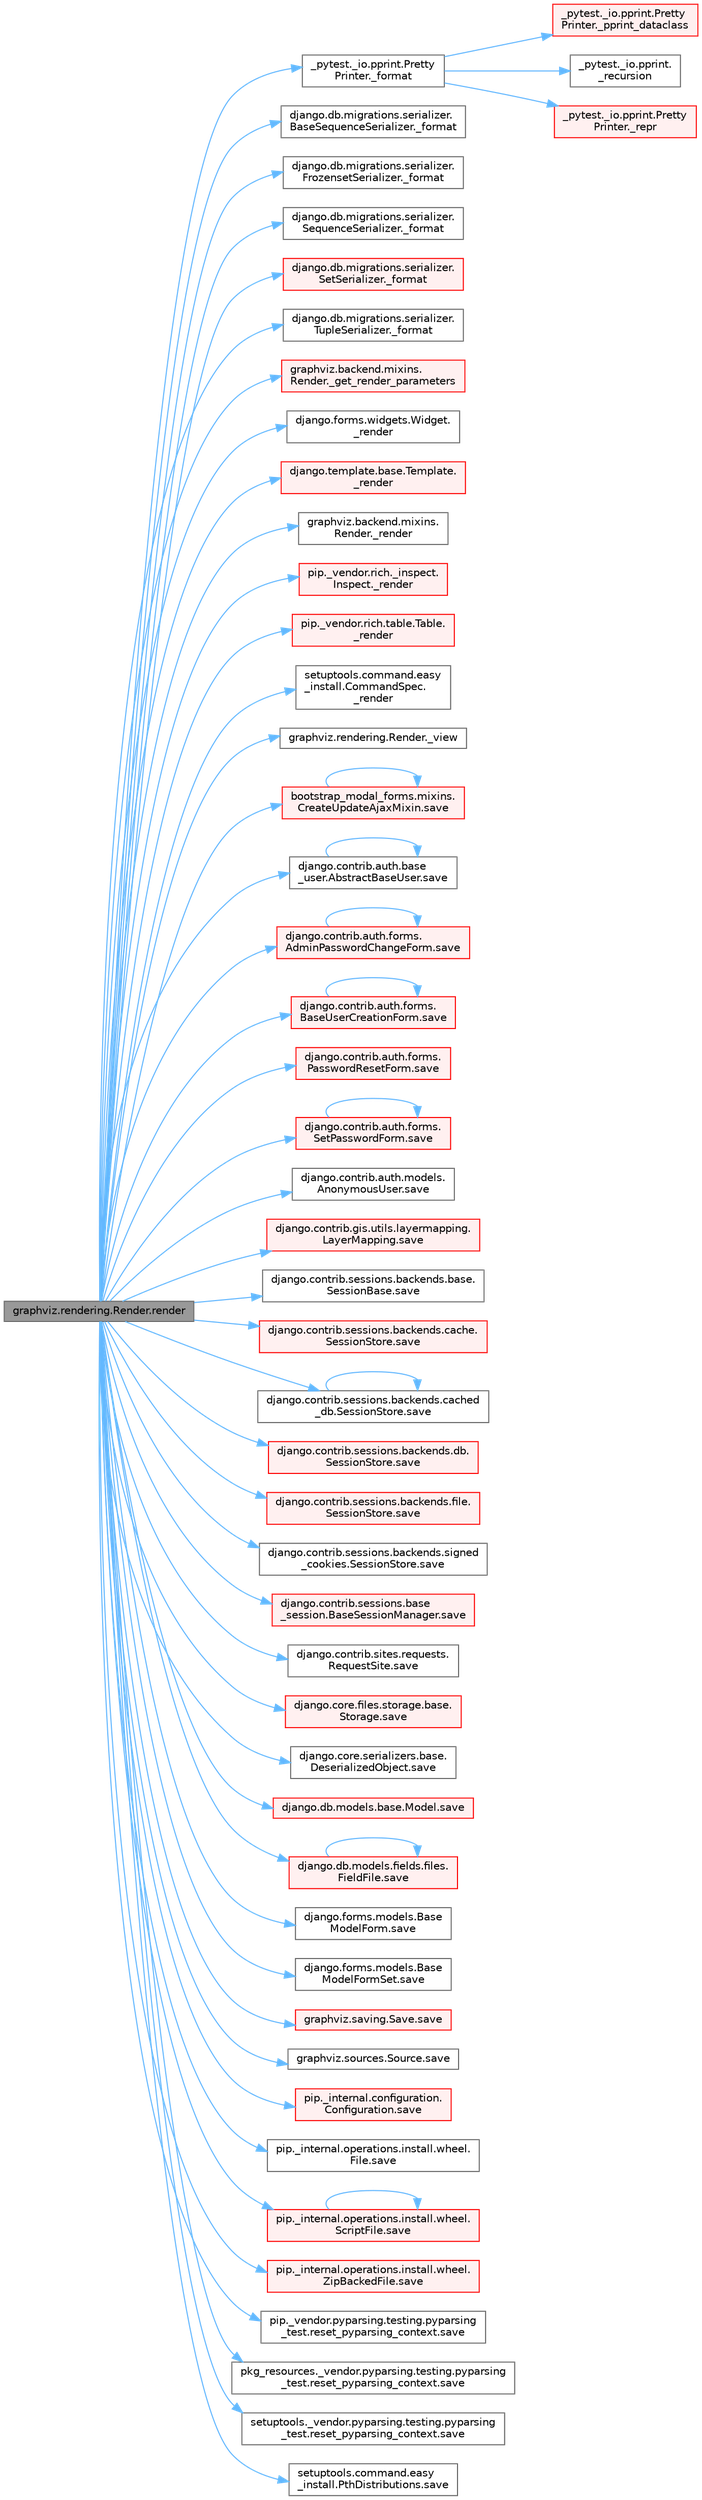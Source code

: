 digraph "graphviz.rendering.Render.render"
{
 // LATEX_PDF_SIZE
  bgcolor="transparent";
  edge [fontname=Helvetica,fontsize=10,labelfontname=Helvetica,labelfontsize=10];
  node [fontname=Helvetica,fontsize=10,shape=box,height=0.2,width=0.4];
  rankdir="LR";
  Node1 [id="Node000001",label="graphviz.rendering.Render.render",height=0.2,width=0.4,color="gray40", fillcolor="grey60", style="filled", fontcolor="black",tooltip=" "];
  Node1 -> Node2 [id="edge1_Node000001_Node000002",color="steelblue1",style="solid",tooltip=" "];
  Node2 [id="Node000002",label="_pytest._io.pprint.Pretty\lPrinter._format",height=0.2,width=0.4,color="grey40", fillcolor="white", style="filled",URL="$class__pytest_1_1__io_1_1pprint_1_1_pretty_printer.html#a355f3e8e9d415a6e10dc2b4bca5ce2cf",tooltip=" "];
  Node2 -> Node3 [id="edge2_Node000002_Node000003",color="steelblue1",style="solid",tooltip=" "];
  Node3 [id="Node000003",label="_pytest._io.pprint.Pretty\lPrinter._pprint_dataclass",height=0.2,width=0.4,color="red", fillcolor="#FFF0F0", style="filled",URL="$class__pytest_1_1__io_1_1pprint_1_1_pretty_printer.html#af2d7da9539f1eccae15a264520cb8e40",tooltip=" "];
  Node2 -> Node4369 [id="edge3_Node000002_Node004369",color="steelblue1",style="solid",tooltip=" "];
  Node4369 [id="Node004369",label="_pytest._io.pprint.\l_recursion",height=0.2,width=0.4,color="grey40", fillcolor="white", style="filled",URL="$namespace__pytest_1_1__io_1_1pprint.html#ad888f25c70f8deabf08e059b1c9eccbf",tooltip=" "];
  Node2 -> Node4370 [id="edge4_Node000002_Node004370",color="steelblue1",style="solid",tooltip=" "];
  Node4370 [id="Node004370",label="_pytest._io.pprint.Pretty\lPrinter._repr",height=0.2,width=0.4,color="red", fillcolor="#FFF0F0", style="filled",URL="$class__pytest_1_1__io_1_1pprint_1_1_pretty_printer.html#ab359844e63436cff367cc984aa5cf19d",tooltip=" "];
  Node1 -> Node5 [id="edge5_Node000001_Node000005",color="steelblue1",style="solid",tooltip=" "];
  Node5 [id="Node000005",label="django.db.migrations.serializer.\lBaseSequenceSerializer._format",height=0.2,width=0.4,color="grey40", fillcolor="white", style="filled",URL="$classdjango_1_1db_1_1migrations_1_1serializer_1_1_base_sequence_serializer.html#abb9b3b91fdaeadae121f734931d29c54",tooltip=" "];
  Node1 -> Node6 [id="edge6_Node000001_Node000006",color="steelblue1",style="solid",tooltip=" "];
  Node6 [id="Node000006",label="django.db.migrations.serializer.\lFrozensetSerializer._format",height=0.2,width=0.4,color="grey40", fillcolor="white", style="filled",URL="$classdjango_1_1db_1_1migrations_1_1serializer_1_1_frozenset_serializer.html#ad4277517a475df5fe6ad5664b8ee8b6d",tooltip=" "];
  Node1 -> Node7 [id="edge7_Node000001_Node000007",color="steelblue1",style="solid",tooltip=" "];
  Node7 [id="Node000007",label="django.db.migrations.serializer.\lSequenceSerializer._format",height=0.2,width=0.4,color="grey40", fillcolor="white", style="filled",URL="$classdjango_1_1db_1_1migrations_1_1serializer_1_1_sequence_serializer.html#a5c74914573e3d7b5c2618f095f8d6bfb",tooltip=" "];
  Node1 -> Node8 [id="edge8_Node000001_Node000008",color="steelblue1",style="solid",tooltip=" "];
  Node8 [id="Node000008",label="django.db.migrations.serializer.\lSetSerializer._format",height=0.2,width=0.4,color="red", fillcolor="#FFF0F0", style="filled",URL="$classdjango_1_1db_1_1migrations_1_1serializer_1_1_set_serializer.html#a1d6076a3f50e13eb091ca873f4e98a04",tooltip=" "];
  Node1 -> Node4368 [id="edge9_Node000001_Node004368",color="steelblue1",style="solid",tooltip=" "];
  Node4368 [id="Node004368",label="django.db.migrations.serializer.\lTupleSerializer._format",height=0.2,width=0.4,color="grey40", fillcolor="white", style="filled",URL="$classdjango_1_1db_1_1migrations_1_1serializer_1_1_tuple_serializer.html#adedc291614a14f5399c01a6026eed276",tooltip=" "];
  Node1 -> Node4372 [id="edge10_Node000001_Node004372",color="steelblue1",style="solid",tooltip=" "];
  Node4372 [id="Node004372",label="graphviz.backend.mixins.\lRender._get_render_parameters",height=0.2,width=0.4,color="red", fillcolor="#FFF0F0", style="filled",URL="$classgraphviz_1_1backend_1_1mixins_1_1_render.html#aedbcb99d10d2133f71d5f6671cbe257b",tooltip=" "];
  Node1 -> Node3369 [id="edge11_Node000001_Node003369",color="steelblue1",style="solid",tooltip=" "];
  Node3369 [id="Node003369",label="django.forms.widgets.Widget.\l_render",height=0.2,width=0.4,color="grey40", fillcolor="white", style="filled",URL="$classdjango_1_1forms_1_1widgets_1_1_widget.html#a085824b717d5cd1646b688d43ed51c59",tooltip=" "];
  Node1 -> Node3370 [id="edge12_Node000001_Node003370",color="steelblue1",style="solid",tooltip=" "];
  Node3370 [id="Node003370",label="django.template.base.Template.\l_render",height=0.2,width=0.4,color="red", fillcolor="#FFF0F0", style="filled",URL="$classdjango_1_1template_1_1base_1_1_template.html#a32242527e246f564ed448c465b9e5312",tooltip=" "];
  Node1 -> Node3372 [id="edge13_Node000001_Node003372",color="steelblue1",style="solid",tooltip=" "];
  Node3372 [id="Node003372",label="graphviz.backend.mixins.\lRender._render",height=0.2,width=0.4,color="grey40", fillcolor="white", style="filled",URL="$classgraphviz_1_1backend_1_1mixins_1_1_render.html#af69b7884d45d00b29c648cb21eb366f0",tooltip=" "];
  Node1 -> Node3373 [id="edge14_Node000001_Node003373",color="steelblue1",style="solid",tooltip=" "];
  Node3373 [id="Node003373",label="pip._vendor.rich._inspect.\lInspect._render",height=0.2,width=0.4,color="red", fillcolor="#FFF0F0", style="filled",URL="$classpip_1_1__vendor_1_1rich_1_1__inspect_1_1_inspect.html#a9bb6dcacc52f9f07c1d4b7f526789003",tooltip=" "];
  Node1 -> Node3377 [id="edge15_Node000001_Node003377",color="steelblue1",style="solid",tooltip=" "];
  Node3377 [id="Node003377",label="pip._vendor.rich.table.Table.\l_render",height=0.2,width=0.4,color="red", fillcolor="#FFF0F0", style="filled",URL="$classpip_1_1__vendor_1_1rich_1_1table_1_1_table.html#a84063b329b88480f38f02ba7aabbbf4a",tooltip=" "];
  Node1 -> Node3383 [id="edge16_Node000001_Node003383",color="steelblue1",style="solid",tooltip=" "];
  Node3383 [id="Node003383",label="setuptools.command.easy\l_install.CommandSpec.\l_render",height=0.2,width=0.4,color="grey40", fillcolor="white", style="filled",URL="$classsetuptools_1_1command_1_1easy__install_1_1_command_spec.html#ac8f3ba4801b0e4ebac19a84a7999fd0a",tooltip=" "];
  Node1 -> Node4524 [id="edge17_Node000001_Node004524",color="steelblue1",style="solid",tooltip=" "];
  Node4524 [id="Node004524",label="graphviz.rendering.Render._view",height=0.2,width=0.4,color="grey40", fillcolor="white", style="filled",URL="$classgraphviz_1_1rendering_1_1_render.html#a660e45dc0f9319d5e4331970d852de10",tooltip=" "];
  Node1 -> Node2819 [id="edge18_Node000001_Node002819",color="steelblue1",style="solid",tooltip=" "];
  Node2819 [id="Node002819",label="bootstrap_modal_forms.mixins.\lCreateUpdateAjaxMixin.save",height=0.2,width=0.4,color="red", fillcolor="#FFF0F0", style="filled",URL="$classbootstrap__modal__forms_1_1mixins_1_1_create_update_ajax_mixin.html#a73802e22b07bb7f59fed2c52ddb6f781",tooltip=" "];
  Node2819 -> Node2819 [id="edge19_Node002819_Node002819",color="steelblue1",style="solid",tooltip=" "];
  Node1 -> Node2821 [id="edge20_Node000001_Node002821",color="steelblue1",style="solid",tooltip=" "];
  Node2821 [id="Node002821",label="django.contrib.auth.base\l_user.AbstractBaseUser.save",height=0.2,width=0.4,color="grey40", fillcolor="white", style="filled",URL="$classdjango_1_1contrib_1_1auth_1_1base__user_1_1_abstract_base_user.html#a5c8a96ad78dafb9ab5d897082e3afb66",tooltip=" "];
  Node2821 -> Node2821 [id="edge21_Node002821_Node002821",color="steelblue1",style="solid",tooltip=" "];
  Node1 -> Node2822 [id="edge22_Node000001_Node002822",color="steelblue1",style="solid",tooltip=" "];
  Node2822 [id="Node002822",label="django.contrib.auth.forms.\lAdminPasswordChangeForm.save",height=0.2,width=0.4,color="red", fillcolor="#FFF0F0", style="filled",URL="$classdjango_1_1contrib_1_1auth_1_1forms_1_1_admin_password_change_form.html#ae15e853bc0c64b8b061876b4987d63fc",tooltip=" "];
  Node2822 -> Node2822 [id="edge23_Node002822_Node002822",color="steelblue1",style="solid",tooltip=" "];
  Node1 -> Node2823 [id="edge24_Node000001_Node002823",color="steelblue1",style="solid",tooltip=" "];
  Node2823 [id="Node002823",label="django.contrib.auth.forms.\lBaseUserCreationForm.save",height=0.2,width=0.4,color="red", fillcolor="#FFF0F0", style="filled",URL="$classdjango_1_1contrib_1_1auth_1_1forms_1_1_base_user_creation_form.html#a5375478a3c6ff7c9d6983081bb2e46c0",tooltip=" "];
  Node2823 -> Node2823 [id="edge25_Node002823_Node002823",color="steelblue1",style="solid",tooltip=" "];
  Node1 -> Node2824 [id="edge26_Node000001_Node002824",color="steelblue1",style="solid",tooltip=" "];
  Node2824 [id="Node002824",label="django.contrib.auth.forms.\lPasswordResetForm.save",height=0.2,width=0.4,color="red", fillcolor="#FFF0F0", style="filled",URL="$classdjango_1_1contrib_1_1auth_1_1forms_1_1_password_reset_form.html#a08fea86409996b9e4ceb5515c94c15be",tooltip=" "];
  Node1 -> Node2829 [id="edge27_Node000001_Node002829",color="steelblue1",style="solid",tooltip=" "];
  Node2829 [id="Node002829",label="django.contrib.auth.forms.\lSetPasswordForm.save",height=0.2,width=0.4,color="red", fillcolor="#FFF0F0", style="filled",URL="$classdjango_1_1contrib_1_1auth_1_1forms_1_1_set_password_form.html#ac95fe41703972b1012ff86602e2d4896",tooltip=" "];
  Node2829 -> Node2829 [id="edge28_Node002829_Node002829",color="steelblue1",style="solid",tooltip=" "];
  Node1 -> Node2830 [id="edge29_Node000001_Node002830",color="steelblue1",style="solid",tooltip=" "];
  Node2830 [id="Node002830",label="django.contrib.auth.models.\lAnonymousUser.save",height=0.2,width=0.4,color="grey40", fillcolor="white", style="filled",URL="$classdjango_1_1contrib_1_1auth_1_1models_1_1_anonymous_user.html#a194df0e79fa9a13e45d7904687a79b93",tooltip=" "];
  Node1 -> Node2831 [id="edge30_Node000001_Node002831",color="steelblue1",style="solid",tooltip=" "];
  Node2831 [id="Node002831",label="django.contrib.gis.utils.layermapping.\lLayerMapping.save",height=0.2,width=0.4,color="red", fillcolor="#FFF0F0", style="filled",URL="$classdjango_1_1contrib_1_1gis_1_1utils_1_1layermapping_1_1_layer_mapping.html#a1a9d38ca8cbbb0a16d032c0bd52b671d",tooltip=" "];
  Node1 -> Node2859 [id="edge31_Node000001_Node002859",color="steelblue1",style="solid",tooltip=" "];
  Node2859 [id="Node002859",label="django.contrib.sessions.backends.base.\lSessionBase.save",height=0.2,width=0.4,color="grey40", fillcolor="white", style="filled",URL="$classdjango_1_1contrib_1_1sessions_1_1backends_1_1base_1_1_session_base.html#a444d8cc76e91cbfe23beec50953539f7",tooltip=" "];
  Node1 -> Node2860 [id="edge32_Node000001_Node002860",color="steelblue1",style="solid",tooltip=" "];
  Node2860 [id="Node002860",label="django.contrib.sessions.backends.cache.\lSessionStore.save",height=0.2,width=0.4,color="red", fillcolor="#FFF0F0", style="filled",URL="$classdjango_1_1contrib_1_1sessions_1_1backends_1_1cache_1_1_session_store.html#a67e81d959c24e3a84b1e755a9a861c53",tooltip=" "];
  Node1 -> Node2862 [id="edge33_Node000001_Node002862",color="steelblue1",style="solid",tooltip=" "];
  Node2862 [id="Node002862",label="django.contrib.sessions.backends.cached\l_db.SessionStore.save",height=0.2,width=0.4,color="grey40", fillcolor="white", style="filled",URL="$classdjango_1_1contrib_1_1sessions_1_1backends_1_1cached__db_1_1_session_store.html#a52ab96f4da12efaae2f986bee79a5617",tooltip=" "];
  Node2862 -> Node2862 [id="edge34_Node002862_Node002862",color="steelblue1",style="solid",tooltip=" "];
  Node1 -> Node2863 [id="edge35_Node000001_Node002863",color="steelblue1",style="solid",tooltip=" "];
  Node2863 [id="Node002863",label="django.contrib.sessions.backends.db.\lSessionStore.save",height=0.2,width=0.4,color="red", fillcolor="#FFF0F0", style="filled",URL="$classdjango_1_1contrib_1_1sessions_1_1backends_1_1db_1_1_session_store.html#a68a6b4f159bd3dc969ec80b34c1622af",tooltip=" "];
  Node1 -> Node2901 [id="edge36_Node000001_Node002901",color="steelblue1",style="solid",tooltip=" "];
  Node2901 [id="Node002901",label="django.contrib.sessions.backends.file.\lSessionStore.save",height=0.2,width=0.4,color="red", fillcolor="#FFF0F0", style="filled",URL="$classdjango_1_1contrib_1_1sessions_1_1backends_1_1file_1_1_session_store.html#af170f9c112376eb1627509287bf9620f",tooltip=" "];
  Node1 -> Node3012 [id="edge37_Node000001_Node003012",color="steelblue1",style="solid",tooltip=" "];
  Node3012 [id="Node003012",label="django.contrib.sessions.backends.signed\l_cookies.SessionStore.save",height=0.2,width=0.4,color="grey40", fillcolor="white", style="filled",URL="$classdjango_1_1contrib_1_1sessions_1_1backends_1_1signed__cookies_1_1_session_store.html#a37935aad339aeb6d1eb529031d04d5fd",tooltip=" "];
  Node1 -> Node3013 [id="edge38_Node000001_Node003013",color="steelblue1",style="solid",tooltip=" "];
  Node3013 [id="Node003013",label="django.contrib.sessions.base\l_session.BaseSessionManager.save",height=0.2,width=0.4,color="red", fillcolor="#FFF0F0", style="filled",URL="$classdjango_1_1contrib_1_1sessions_1_1base__session_1_1_base_session_manager.html#a323bed24720881f2b0c3e3fce57c1a5a",tooltip=" "];
  Node1 -> Node3014 [id="edge39_Node000001_Node003014",color="steelblue1",style="solid",tooltip=" "];
  Node3014 [id="Node003014",label="django.contrib.sites.requests.\lRequestSite.save",height=0.2,width=0.4,color="grey40", fillcolor="white", style="filled",URL="$classdjango_1_1contrib_1_1sites_1_1requests_1_1_request_site.html#a074cce17a73aabcca9c6d5771c6bbd4f",tooltip=" "];
  Node1 -> Node3015 [id="edge40_Node000001_Node003015",color="steelblue1",style="solid",tooltip=" "];
  Node3015 [id="Node003015",label="django.core.files.storage.base.\lStorage.save",height=0.2,width=0.4,color="red", fillcolor="#FFF0F0", style="filled",URL="$classdjango_1_1core_1_1files_1_1storage_1_1base_1_1_storage.html#a68e86af8595dbcd63fca177b3dd7d463",tooltip=" "];
  Node1 -> Node3036 [id="edge41_Node000001_Node003036",color="steelblue1",style="solid",tooltip=" "];
  Node3036 [id="Node003036",label="django.core.serializers.base.\lDeserializedObject.save",height=0.2,width=0.4,color="grey40", fillcolor="white", style="filled",URL="$classdjango_1_1core_1_1serializers_1_1base_1_1_deserialized_object.html#a5fb472f0c3227b9d8cc0727cc311ed7a",tooltip=" "];
  Node1 -> Node3037 [id="edge42_Node000001_Node003037",color="steelblue1",style="solid",tooltip=" "];
  Node3037 [id="Node003037",label="django.db.models.base.Model.save",height=0.2,width=0.4,color="red", fillcolor="#FFF0F0", style="filled",URL="$classdjango_1_1db_1_1models_1_1base_1_1_model.html#ab0396fe6f599587cbb43b283300ed97e",tooltip=" "];
  Node1 -> Node3046 [id="edge43_Node000001_Node003046",color="steelblue1",style="solid",tooltip=" "];
  Node3046 [id="Node003046",label="django.db.models.fields.files.\lFieldFile.save",height=0.2,width=0.4,color="red", fillcolor="#FFF0F0", style="filled",URL="$classdjango_1_1db_1_1models_1_1fields_1_1files_1_1_field_file.html#ae3491ce47819d0eed2aefa40c86fa926",tooltip=" "];
  Node3046 -> Node3046 [id="edge44_Node003046_Node003046",color="steelblue1",style="solid",tooltip=" "];
  Node1 -> Node3047 [id="edge45_Node000001_Node003047",color="steelblue1",style="solid",tooltip=" "];
  Node3047 [id="Node003047",label="django.forms.models.Base\lModelForm.save",height=0.2,width=0.4,color="grey40", fillcolor="white", style="filled",URL="$classdjango_1_1forms_1_1models_1_1_base_model_form.html#ae1386f4535cb849a0b8a17d78c95de15",tooltip=" "];
  Node1 -> Node3048 [id="edge46_Node000001_Node003048",color="steelblue1",style="solid",tooltip=" "];
  Node3048 [id="Node003048",label="django.forms.models.Base\lModelFormSet.save",height=0.2,width=0.4,color="grey40", fillcolor="white", style="filled",URL="$classdjango_1_1forms_1_1models_1_1_base_model_form_set.html#a0fa383d077ada63c5271c884bf815929",tooltip=" "];
  Node1 -> Node3049 [id="edge47_Node000001_Node003049",color="steelblue1",style="solid",tooltip=" "];
  Node3049 [id="Node003049",label="graphviz.saving.Save.save",height=0.2,width=0.4,color="red", fillcolor="#FFF0F0", style="filled",URL="$classgraphviz_1_1saving_1_1_save.html#a1254150af63856e7706cdb5c94633e5e",tooltip=" "];
  Node1 -> Node3051 [id="edge48_Node000001_Node003051",color="steelblue1",style="solid",tooltip=" "];
  Node3051 [id="Node003051",label="graphviz.sources.Source.save",height=0.2,width=0.4,color="grey40", fillcolor="white", style="filled",URL="$classgraphviz_1_1sources_1_1_source.html#a18b5ccbf63dc2874bb000e87b44d8484",tooltip=" "];
  Node1 -> Node3052 [id="edge49_Node000001_Node003052",color="steelblue1",style="solid",tooltip=" "];
  Node3052 [id="Node003052",label="pip._internal.configuration.\lConfiguration.save",height=0.2,width=0.4,color="red", fillcolor="#FFF0F0", style="filled",URL="$classpip_1_1__internal_1_1configuration_1_1_configuration.html#a6556dd11acdbe9eea172c60c50c76f83",tooltip=" "];
  Node1 -> Node3054 [id="edge50_Node000001_Node003054",color="steelblue1",style="solid",tooltip=" "];
  Node3054 [id="Node003054",label="pip._internal.operations.install.wheel.\lFile.save",height=0.2,width=0.4,color="grey40", fillcolor="white", style="filled",URL="$classpip_1_1__internal_1_1operations_1_1install_1_1wheel_1_1_file.html#a5a36655f4e896f20776955caafc90f15",tooltip=" "];
  Node1 -> Node3055 [id="edge51_Node000001_Node003055",color="steelblue1",style="solid",tooltip=" "];
  Node3055 [id="Node003055",label="pip._internal.operations.install.wheel.\lScriptFile.save",height=0.2,width=0.4,color="red", fillcolor="#FFF0F0", style="filled",URL="$classpip_1_1__internal_1_1operations_1_1install_1_1wheel_1_1_script_file.html#ada71e906f4fe258d5234b047d077f7ad",tooltip=" "];
  Node3055 -> Node3055 [id="edge52_Node003055_Node003055",color="steelblue1",style="solid",tooltip=" "];
  Node1 -> Node3057 [id="edge53_Node000001_Node003057",color="steelblue1",style="solid",tooltip=" "];
  Node3057 [id="Node003057",label="pip._internal.operations.install.wheel.\lZipBackedFile.save",height=0.2,width=0.4,color="red", fillcolor="#FFF0F0", style="filled",URL="$classpip_1_1__internal_1_1operations_1_1install_1_1wheel_1_1_zip_backed_file.html#afe91d1abf09d192195c826967517e2d2",tooltip=" "];
  Node1 -> Node3059 [id="edge54_Node000001_Node003059",color="steelblue1",style="solid",tooltip=" "];
  Node3059 [id="Node003059",label="pip._vendor.pyparsing.testing.pyparsing\l_test.reset_pyparsing_context.save",height=0.2,width=0.4,color="grey40", fillcolor="white", style="filled",URL="$classpip_1_1__vendor_1_1pyparsing_1_1testing_1_1pyparsing__test_1_1reset__pyparsing__context.html#a24918e896e66cb0fda66a16e17030f7f",tooltip=" "];
  Node1 -> Node3060 [id="edge55_Node000001_Node003060",color="steelblue1",style="solid",tooltip=" "];
  Node3060 [id="Node003060",label="pkg_resources._vendor.pyparsing.testing.pyparsing\l_test.reset_pyparsing_context.save",height=0.2,width=0.4,color="grey40", fillcolor="white", style="filled",URL="$classpkg__resources_1_1__vendor_1_1pyparsing_1_1testing_1_1pyparsing__test_1_1reset__pyparsing__context.html#a8b971ead8e7ee82698e2f949da0a2801",tooltip=" "];
  Node1 -> Node3061 [id="edge56_Node000001_Node003061",color="steelblue1",style="solid",tooltip=" "];
  Node3061 [id="Node003061",label="setuptools._vendor.pyparsing.testing.pyparsing\l_test.reset_pyparsing_context.save",height=0.2,width=0.4,color="grey40", fillcolor="white", style="filled",URL="$classsetuptools_1_1__vendor_1_1pyparsing_1_1testing_1_1pyparsing__test_1_1reset__pyparsing__context.html#a7a597673a3fd20c16b40314cf98243f1",tooltip=" "];
  Node1 -> Node3062 [id="edge57_Node000001_Node003062",color="steelblue1",style="solid",tooltip=" "];
  Node3062 [id="Node003062",label="setuptools.command.easy\l_install.PthDistributions.save",height=0.2,width=0.4,color="grey40", fillcolor="white", style="filled",URL="$classsetuptools_1_1command_1_1easy__install_1_1_pth_distributions.html#a21dd9ec63d1c970fd2b4495c512007aa",tooltip=" "];
}
